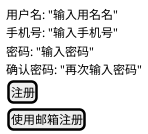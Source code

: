 @startuml
salt
{
  用户名: "输入用名名"
  手机号: "输入手机号"
  密码: "输入密码"
  确认密码: "再次输入密码"
  [注册]
  [使用邮箱注册]
}
@enduml